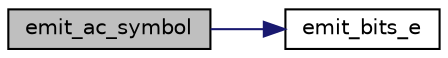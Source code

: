 digraph "emit_ac_symbol"
{
 // LATEX_PDF_SIZE
  bgcolor="transparent";
  edge [fontname="Helvetica",fontsize="10",labelfontname="Helvetica",labelfontsize="10"];
  node [fontname="Helvetica",fontsize="10",shape=record];
  rankdir="LR";
  Node4 [label="emit_ac_symbol",height=0.2,width=0.4,color="black", fillcolor="grey75", style="filled", fontcolor="black",tooltip=" "];
  Node4 -> Node5 [color="midnightblue",fontsize="10",style="solid",fontname="Helvetica"];
  Node5 [label="emit_bits_e",height=0.2,width=0.4,color="black",URL="$jchuff_8c.html#a944ee3875180fbb90badf7c2be7f369d",tooltip=" "];
}
